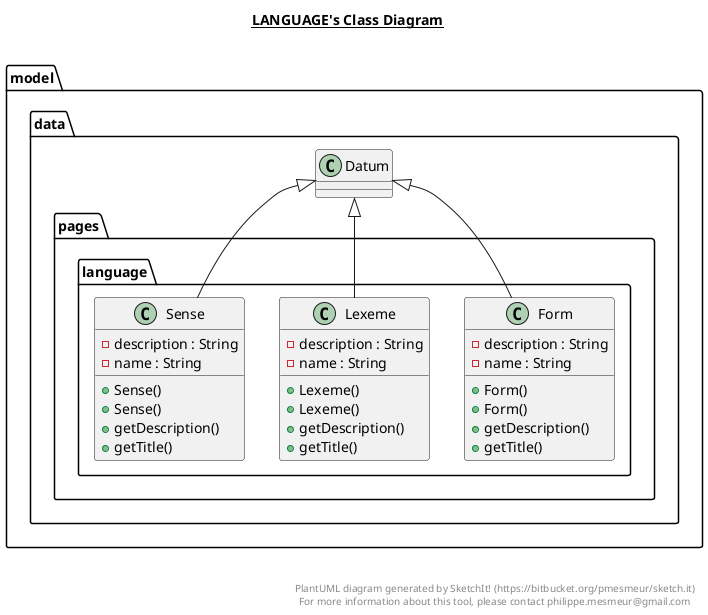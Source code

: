 @startuml

title __LANGUAGE's Class Diagram__\n

  namespace model.data {
    namespace pages {
      namespace language {
        class model.data.pages.language.Form {
            - description : String
            - name : String
            + Form()
            + Form()
            + getDescription()
            + getTitle()
        }
      }
    }
  }
  

  namespace model.data {
    namespace pages {
      namespace language {
        class model.data.pages.language.Lexeme {
            - description : String
            - name : String
            + Lexeme()
            + Lexeme()
            + getDescription()
            + getTitle()
        }
      }
    }
  }
  

  namespace model.data {
    namespace pages {
      namespace language {
        class model.data.pages.language.Sense {
            - description : String
            - name : String
            + Sense()
            + Sense()
            + getDescription()
            + getTitle()
        }
      }
    }
  }
  

  model.data.pages.language.Form -up-|> model.data.Datum
  model.data.pages.language.Lexeme -up-|> model.data.Datum
  model.data.pages.language.Sense -up-|> model.data.Datum


right footer


PlantUML diagram generated by SketchIt! (https://bitbucket.org/pmesmeur/sketch.it)
For more information about this tool, please contact philippe.mesmeur@gmail.com
endfooter

@enduml
